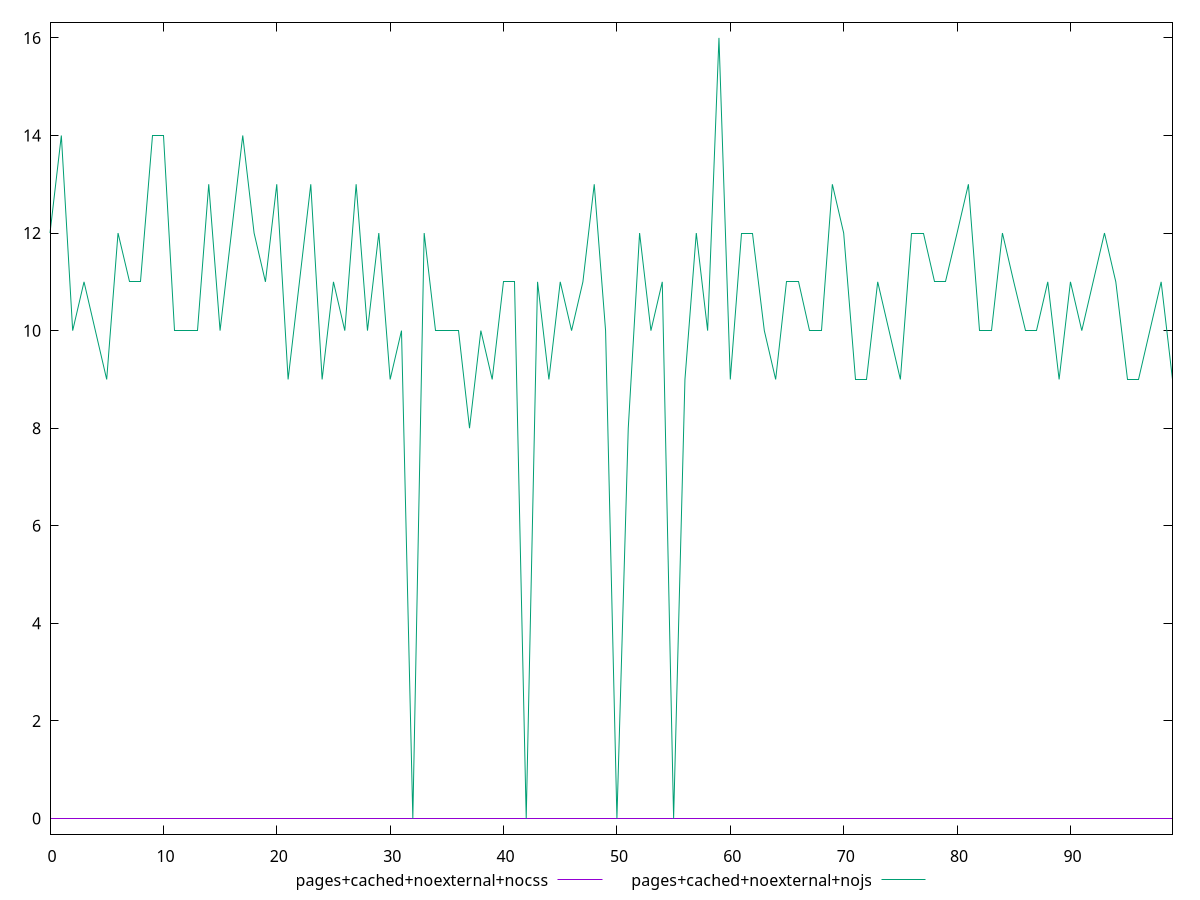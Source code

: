 reset

$pagesCachedNoexternalNocss <<EOF
0 0
1 0
2 0
3 0
4 0
5 0
6 0
7 0
8 0
9 0
10 0
11 0
12 0
13 0
14 0
15 0
16 0
17 0
18 0
19 0
20 0
21 0
22 0
23 0
24 0
25 0
26 0
27 0
28 0
29 0
30 0
31 0
32 0
33 0
34 0
35 0
36 0
37 0
38 0
39 0
40 0
41 0
42 0
43 0
44 0
45 0
46 0
47 0
48 0
49 0
50 0
51 0
52 0
53 0
54 0
55 0
56 0
57 0
58 0
59 0
60 0
61 0
62 0
63 0
64 0
65 0
66 0
67 0
68 0
69 0
70 0
71 0
72 0
73 0
74 0
75 0
76 0
77 0
78 0
79 0
80 0
81 0
82 0
83 0
84 0
85 0
86 0
87 0
88 0
89 0
90 0
91 0
92 0
93 0
94 0
95 0
96 0
97 0
98 0
99 0
EOF

$pagesCachedNoexternalNojs <<EOF
0 12
1 14
2 10
3 11
4 10
5 9
6 12
7 11
8 11
9 14
10 14
11 10
12 10
13 10
14 13
15 10
16 12
17 14
18 12
19 11
20 13
21 9
22 11
23 13
24 9
25 11
26 10
27 13
28 10
29 12
30 9
31 10
32 0
33 12
34 10
35 10
36 10
37 8
38 10
39 9
40 11
41 11
42 0
43 11
44 9
45 11
46 10
47 11
48 13
49 10
50 0
51 8
52 12
53 10
54 11
55 0
56 9
57 12
58 10
59 16
60 9
61 12
62 12
63 10
64 9
65 11
66 11
67 10
68 10
69 13
70 12
71 9
72 9
73 11
74 10
75 9
76 12
77 12
78 11
79 11
80 12
81 13
82 10
83 10
84 12
85 11
86 10
87 10
88 11
89 9
90 11
91 10
92 11
93 12
94 11
95 9
96 9
97 10
98 11
99 9
EOF

set key outside below
set xrange [0:99]
set yrange [-0.32:16.32]
set terminal svg size 640, 500 enhanced background rgb 'white'
set output "report_00007_2020-12-11T15:55:29.892Z/render-blocking-resources/comparison/line/9_vs_10.svg"

plot $pagesCachedNoexternalNocss title "pages+cached+noexternal+nocss" with line, \
     $pagesCachedNoexternalNojs title "pages+cached+noexternal+nojs" with line

reset
